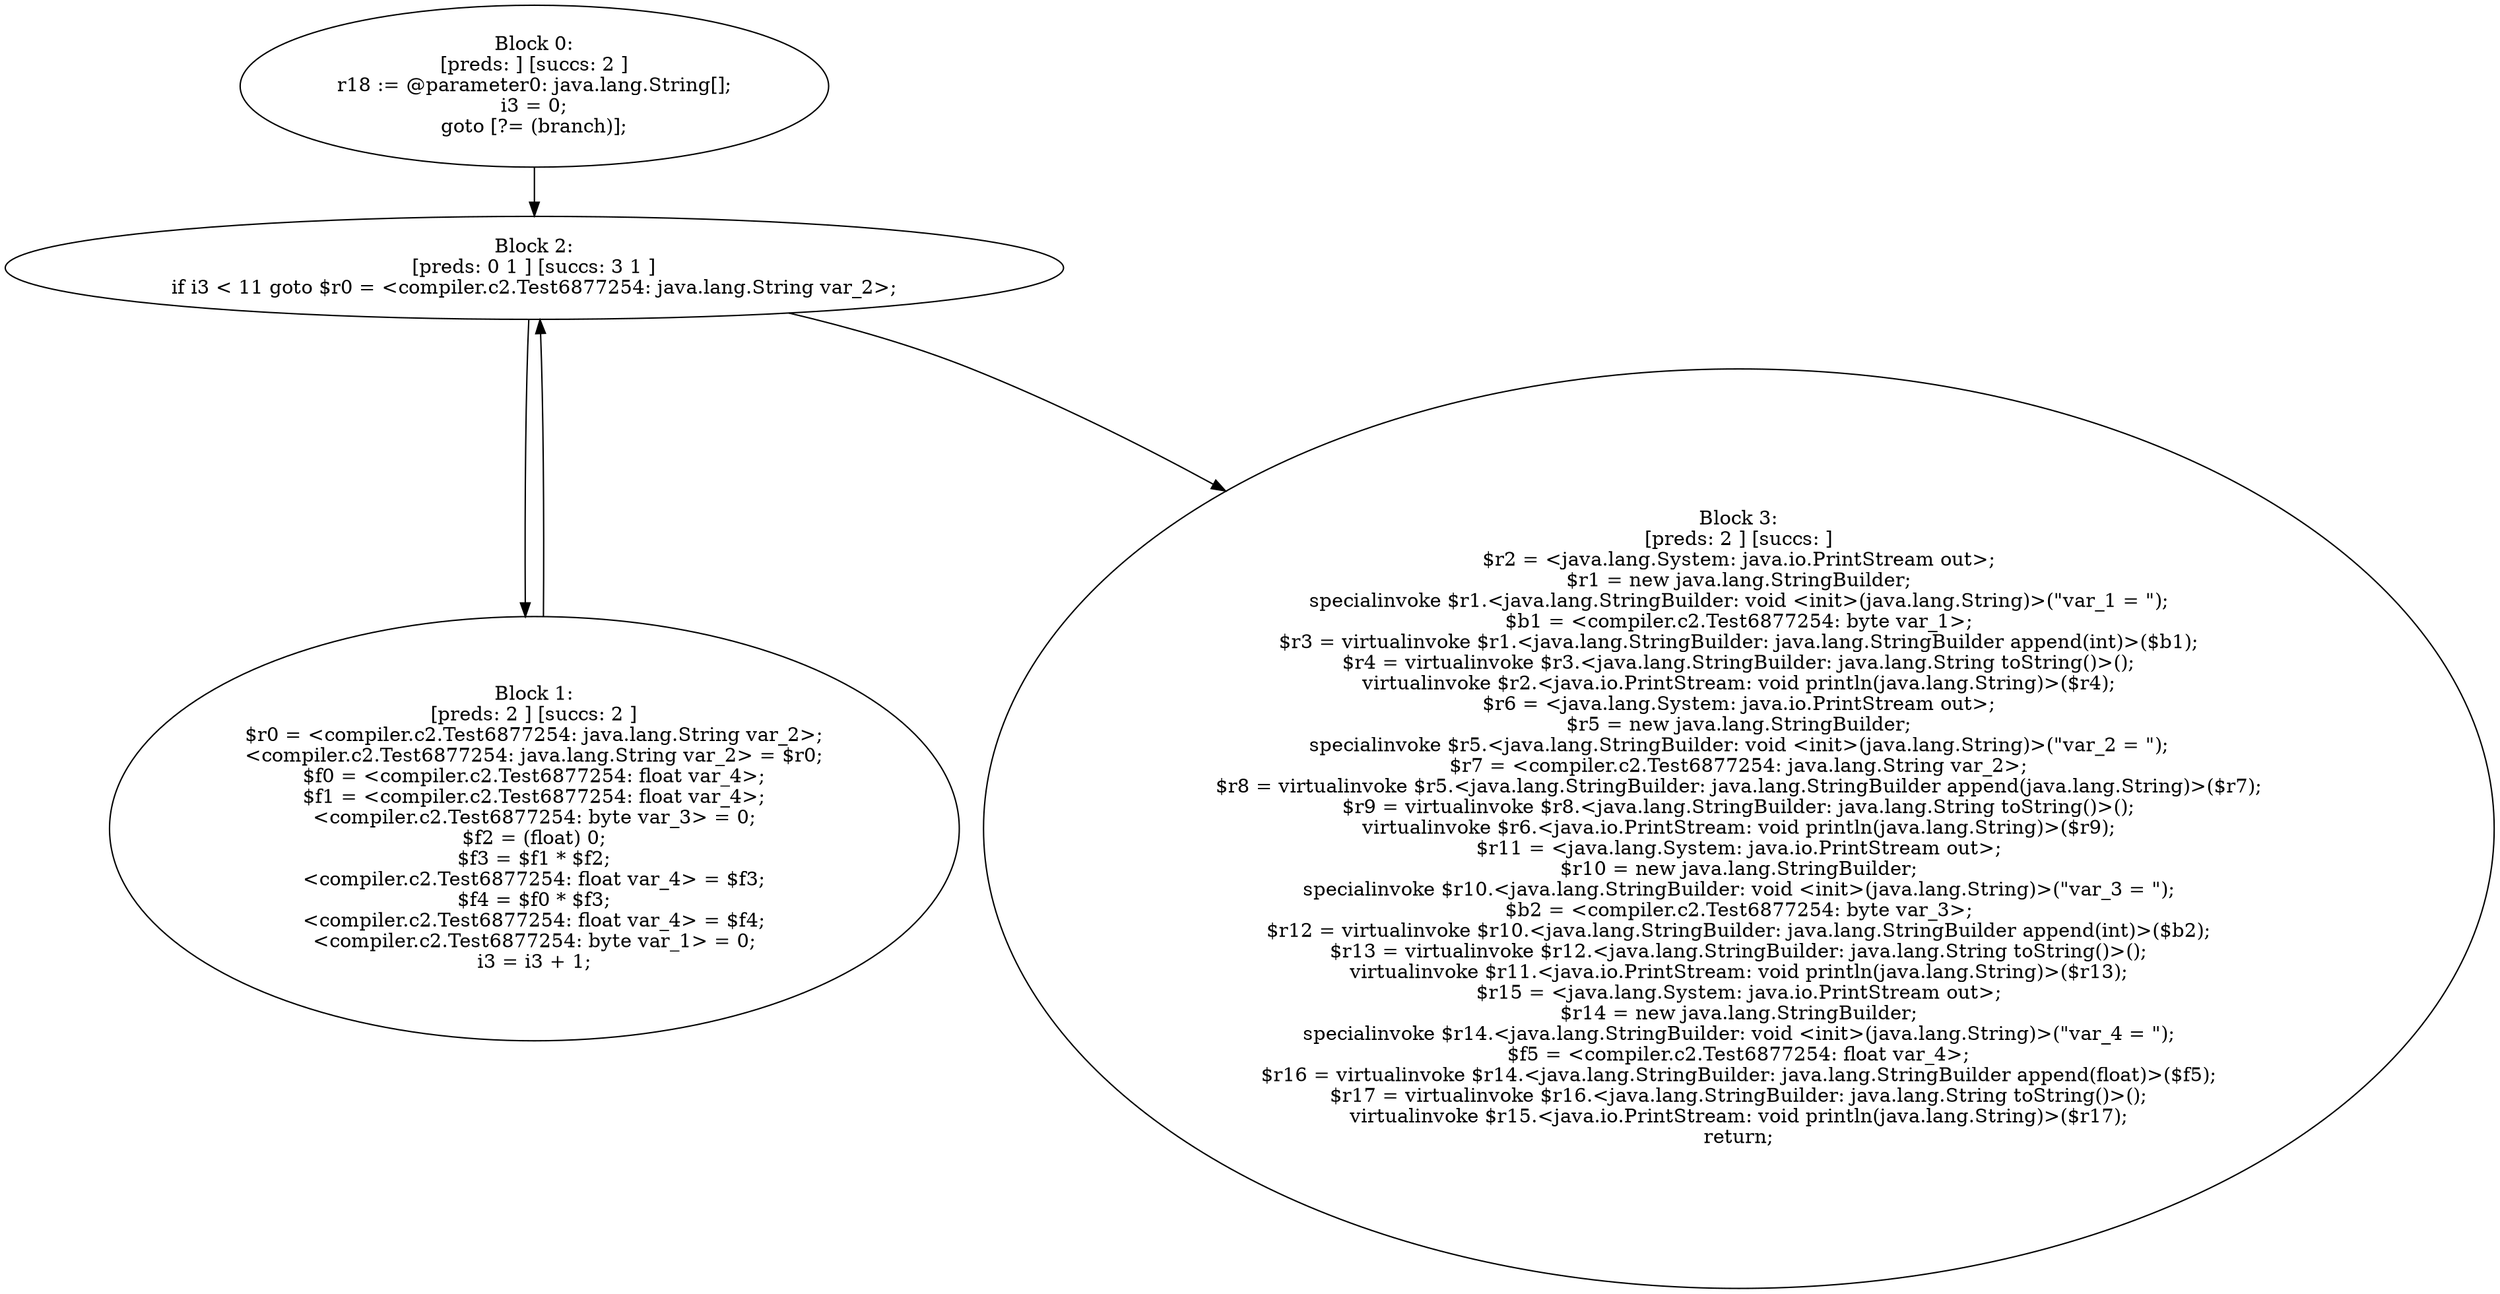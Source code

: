 digraph "unitGraph" {
    "Block 0:
[preds: ] [succs: 2 ]
r18 := @parameter0: java.lang.String[];
i3 = 0;
goto [?= (branch)];
"
    "Block 1:
[preds: 2 ] [succs: 2 ]
$r0 = <compiler.c2.Test6877254: java.lang.String var_2>;
<compiler.c2.Test6877254: java.lang.String var_2> = $r0;
$f0 = <compiler.c2.Test6877254: float var_4>;
$f1 = <compiler.c2.Test6877254: float var_4>;
<compiler.c2.Test6877254: byte var_3> = 0;
$f2 = (float) 0;
$f3 = $f1 * $f2;
<compiler.c2.Test6877254: float var_4> = $f3;
$f4 = $f0 * $f3;
<compiler.c2.Test6877254: float var_4> = $f4;
<compiler.c2.Test6877254: byte var_1> = 0;
i3 = i3 + 1;
"
    "Block 2:
[preds: 0 1 ] [succs: 3 1 ]
if i3 < 11 goto $r0 = <compiler.c2.Test6877254: java.lang.String var_2>;
"
    "Block 3:
[preds: 2 ] [succs: ]
$r2 = <java.lang.System: java.io.PrintStream out>;
$r1 = new java.lang.StringBuilder;
specialinvoke $r1.<java.lang.StringBuilder: void <init>(java.lang.String)>(\"var_1 = \");
$b1 = <compiler.c2.Test6877254: byte var_1>;
$r3 = virtualinvoke $r1.<java.lang.StringBuilder: java.lang.StringBuilder append(int)>($b1);
$r4 = virtualinvoke $r3.<java.lang.StringBuilder: java.lang.String toString()>();
virtualinvoke $r2.<java.io.PrintStream: void println(java.lang.String)>($r4);
$r6 = <java.lang.System: java.io.PrintStream out>;
$r5 = new java.lang.StringBuilder;
specialinvoke $r5.<java.lang.StringBuilder: void <init>(java.lang.String)>(\"var_2 = \");
$r7 = <compiler.c2.Test6877254: java.lang.String var_2>;
$r8 = virtualinvoke $r5.<java.lang.StringBuilder: java.lang.StringBuilder append(java.lang.String)>($r7);
$r9 = virtualinvoke $r8.<java.lang.StringBuilder: java.lang.String toString()>();
virtualinvoke $r6.<java.io.PrintStream: void println(java.lang.String)>($r9);
$r11 = <java.lang.System: java.io.PrintStream out>;
$r10 = new java.lang.StringBuilder;
specialinvoke $r10.<java.lang.StringBuilder: void <init>(java.lang.String)>(\"var_3 = \");
$b2 = <compiler.c2.Test6877254: byte var_3>;
$r12 = virtualinvoke $r10.<java.lang.StringBuilder: java.lang.StringBuilder append(int)>($b2);
$r13 = virtualinvoke $r12.<java.lang.StringBuilder: java.lang.String toString()>();
virtualinvoke $r11.<java.io.PrintStream: void println(java.lang.String)>($r13);
$r15 = <java.lang.System: java.io.PrintStream out>;
$r14 = new java.lang.StringBuilder;
specialinvoke $r14.<java.lang.StringBuilder: void <init>(java.lang.String)>(\"var_4 = \");
$f5 = <compiler.c2.Test6877254: float var_4>;
$r16 = virtualinvoke $r14.<java.lang.StringBuilder: java.lang.StringBuilder append(float)>($f5);
$r17 = virtualinvoke $r16.<java.lang.StringBuilder: java.lang.String toString()>();
virtualinvoke $r15.<java.io.PrintStream: void println(java.lang.String)>($r17);
return;
"
    "Block 0:
[preds: ] [succs: 2 ]
r18 := @parameter0: java.lang.String[];
i3 = 0;
goto [?= (branch)];
"->"Block 2:
[preds: 0 1 ] [succs: 3 1 ]
if i3 < 11 goto $r0 = <compiler.c2.Test6877254: java.lang.String var_2>;
";
    "Block 1:
[preds: 2 ] [succs: 2 ]
$r0 = <compiler.c2.Test6877254: java.lang.String var_2>;
<compiler.c2.Test6877254: java.lang.String var_2> = $r0;
$f0 = <compiler.c2.Test6877254: float var_4>;
$f1 = <compiler.c2.Test6877254: float var_4>;
<compiler.c2.Test6877254: byte var_3> = 0;
$f2 = (float) 0;
$f3 = $f1 * $f2;
<compiler.c2.Test6877254: float var_4> = $f3;
$f4 = $f0 * $f3;
<compiler.c2.Test6877254: float var_4> = $f4;
<compiler.c2.Test6877254: byte var_1> = 0;
i3 = i3 + 1;
"->"Block 2:
[preds: 0 1 ] [succs: 3 1 ]
if i3 < 11 goto $r0 = <compiler.c2.Test6877254: java.lang.String var_2>;
";
    "Block 2:
[preds: 0 1 ] [succs: 3 1 ]
if i3 < 11 goto $r0 = <compiler.c2.Test6877254: java.lang.String var_2>;
"->"Block 3:
[preds: 2 ] [succs: ]
$r2 = <java.lang.System: java.io.PrintStream out>;
$r1 = new java.lang.StringBuilder;
specialinvoke $r1.<java.lang.StringBuilder: void <init>(java.lang.String)>(\"var_1 = \");
$b1 = <compiler.c2.Test6877254: byte var_1>;
$r3 = virtualinvoke $r1.<java.lang.StringBuilder: java.lang.StringBuilder append(int)>($b1);
$r4 = virtualinvoke $r3.<java.lang.StringBuilder: java.lang.String toString()>();
virtualinvoke $r2.<java.io.PrintStream: void println(java.lang.String)>($r4);
$r6 = <java.lang.System: java.io.PrintStream out>;
$r5 = new java.lang.StringBuilder;
specialinvoke $r5.<java.lang.StringBuilder: void <init>(java.lang.String)>(\"var_2 = \");
$r7 = <compiler.c2.Test6877254: java.lang.String var_2>;
$r8 = virtualinvoke $r5.<java.lang.StringBuilder: java.lang.StringBuilder append(java.lang.String)>($r7);
$r9 = virtualinvoke $r8.<java.lang.StringBuilder: java.lang.String toString()>();
virtualinvoke $r6.<java.io.PrintStream: void println(java.lang.String)>($r9);
$r11 = <java.lang.System: java.io.PrintStream out>;
$r10 = new java.lang.StringBuilder;
specialinvoke $r10.<java.lang.StringBuilder: void <init>(java.lang.String)>(\"var_3 = \");
$b2 = <compiler.c2.Test6877254: byte var_3>;
$r12 = virtualinvoke $r10.<java.lang.StringBuilder: java.lang.StringBuilder append(int)>($b2);
$r13 = virtualinvoke $r12.<java.lang.StringBuilder: java.lang.String toString()>();
virtualinvoke $r11.<java.io.PrintStream: void println(java.lang.String)>($r13);
$r15 = <java.lang.System: java.io.PrintStream out>;
$r14 = new java.lang.StringBuilder;
specialinvoke $r14.<java.lang.StringBuilder: void <init>(java.lang.String)>(\"var_4 = \");
$f5 = <compiler.c2.Test6877254: float var_4>;
$r16 = virtualinvoke $r14.<java.lang.StringBuilder: java.lang.StringBuilder append(float)>($f5);
$r17 = virtualinvoke $r16.<java.lang.StringBuilder: java.lang.String toString()>();
virtualinvoke $r15.<java.io.PrintStream: void println(java.lang.String)>($r17);
return;
";
    "Block 2:
[preds: 0 1 ] [succs: 3 1 ]
if i3 < 11 goto $r0 = <compiler.c2.Test6877254: java.lang.String var_2>;
"->"Block 1:
[preds: 2 ] [succs: 2 ]
$r0 = <compiler.c2.Test6877254: java.lang.String var_2>;
<compiler.c2.Test6877254: java.lang.String var_2> = $r0;
$f0 = <compiler.c2.Test6877254: float var_4>;
$f1 = <compiler.c2.Test6877254: float var_4>;
<compiler.c2.Test6877254: byte var_3> = 0;
$f2 = (float) 0;
$f3 = $f1 * $f2;
<compiler.c2.Test6877254: float var_4> = $f3;
$f4 = $f0 * $f3;
<compiler.c2.Test6877254: float var_4> = $f4;
<compiler.c2.Test6877254: byte var_1> = 0;
i3 = i3 + 1;
";
}
